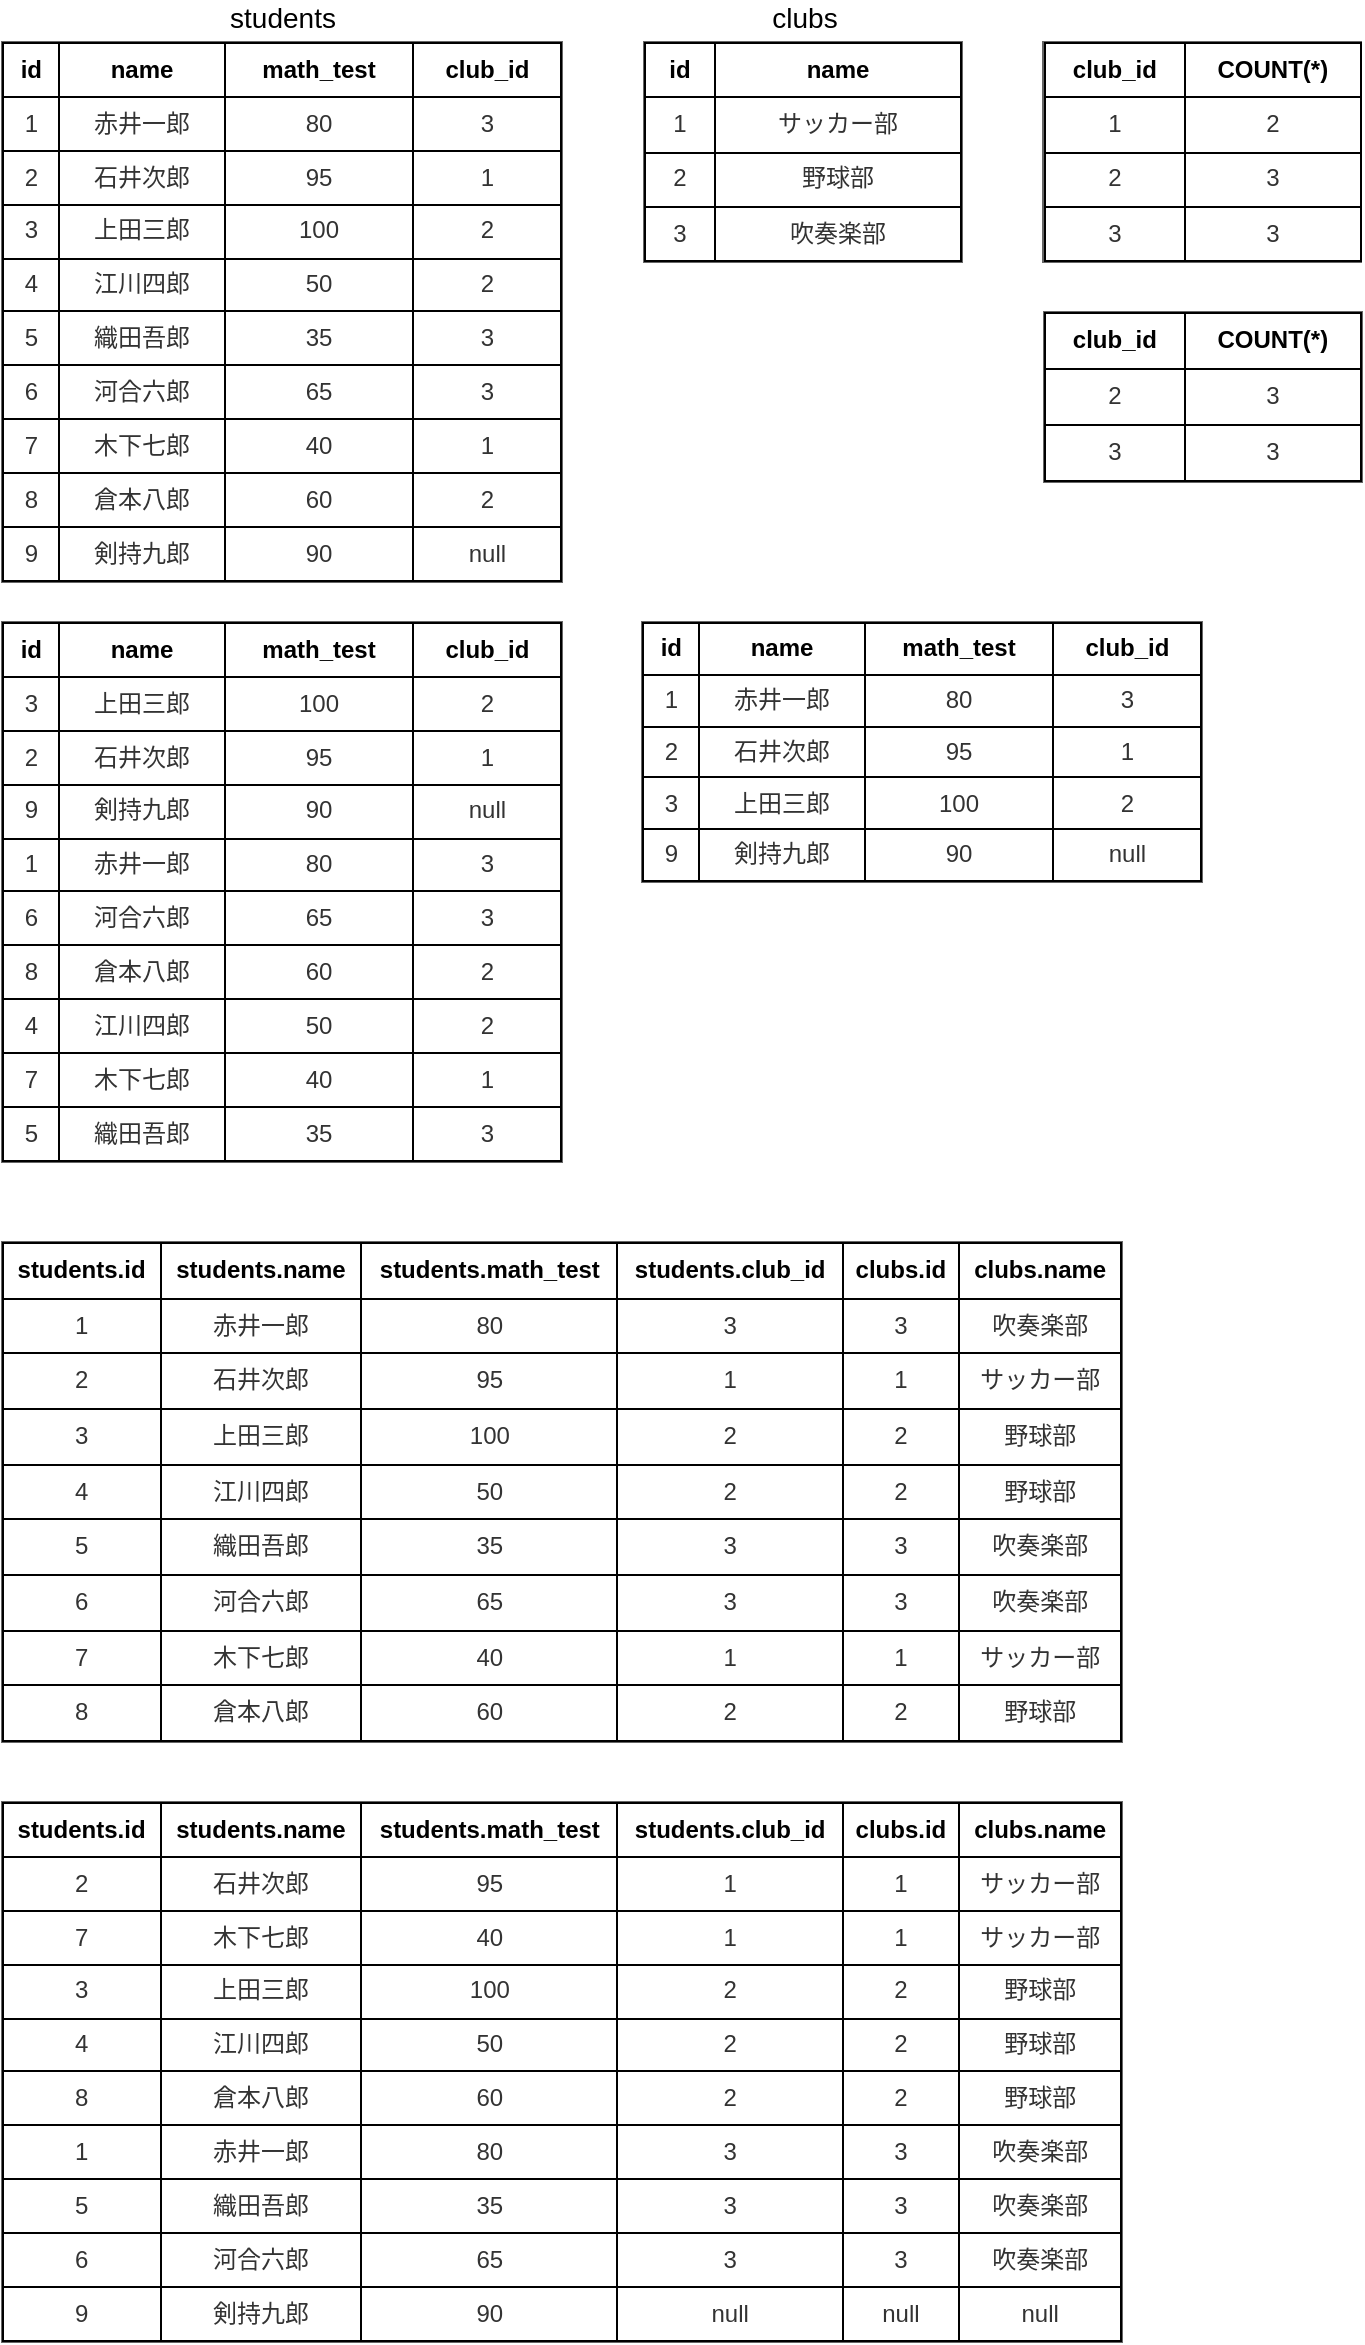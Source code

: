 <mxfile version="12.1.3" type="device" pages="1"><diagram id="L_sIhjPQQwjRoZagB5Ar" name="ページ1"><mxGraphModel dx="1341" dy="828" grid="1" gridSize="10" guides="1" tooltips="1" connect="1" arrows="1" fold="1" page="1" pageScale="1" pageWidth="827" pageHeight="1169" math="0" shadow="0"><root><mxCell id="0"/><mxCell id="1" parent="0"/><mxCell id="ivyfpvZ3T0aid75M3uxk-1" value="&lt;table border=&quot;1&quot; width=&quot;100%&quot; cellpadding=&quot;4&quot; style=&quot;width: 100% ; height: 100% ; border-collapse: collapse ; background-color: rgb(255 , 255 , 255) ; border: 1px solid rgb(0 , 0 , 0)&quot;&gt;&lt;tbody&gt;&lt;tr style=&quot;color: rgb(255 , 255 , 255)&quot;&gt;&lt;th&gt;&lt;font color=&quot;#000000&quot;&gt;id&lt;/font&gt;&lt;/th&gt;&lt;th&gt;&lt;font color=&quot;#000000&quot;&gt;name&lt;/font&gt;&lt;/th&gt;&lt;th&gt;&lt;font color=&quot;#000000&quot;&gt;math_test&lt;/font&gt;&lt;/th&gt;&lt;td&gt;&lt;font color=&quot;#000000&quot;&gt;&lt;b&gt;club_id&lt;/b&gt;&lt;/font&gt;&lt;/td&gt;&lt;/tr&gt;&lt;tr&gt;&lt;td&gt;1&lt;/td&gt;&lt;td&gt;赤井一郎&lt;/td&gt;&lt;td&gt;80&lt;/td&gt;&lt;td&gt;3&lt;/td&gt;&lt;/tr&gt;&lt;tr&gt;&lt;td&gt;2&lt;/td&gt;&lt;td&gt;石井次郎&lt;/td&gt;&lt;td&gt;95&lt;/td&gt;&lt;td&gt;1&lt;/td&gt;&lt;/tr&gt;&lt;tr&gt;&lt;td&gt;3&lt;/td&gt;&lt;td&gt;上田三郎&lt;/td&gt;&lt;td&gt;100&lt;/td&gt;&lt;td&gt;2&lt;/td&gt;&lt;/tr&gt;&lt;tr&gt;&lt;td&gt;4&lt;/td&gt;&lt;td&gt;江川四郎&lt;/td&gt;&lt;td&gt;50&lt;/td&gt;&lt;td&gt;2&lt;/td&gt;&lt;/tr&gt;&lt;tr&gt;&lt;td&gt;5&lt;/td&gt;&lt;td&gt;織田吾郎&lt;/td&gt;&lt;td&gt;35&lt;/td&gt;&lt;td&gt;3&lt;/td&gt;&lt;/tr&gt;&lt;tr&gt;&lt;td&gt;6&lt;/td&gt;&lt;td&gt;河合六郎&lt;/td&gt;&lt;td&gt;65&lt;/td&gt;&lt;td&gt;3&lt;/td&gt;&lt;/tr&gt;&lt;tr&gt;&lt;td&gt;7&lt;/td&gt;&lt;td&gt;木下七郎&lt;/td&gt;&lt;td&gt;40&lt;/td&gt;&lt;td&gt;1&lt;/td&gt;&lt;/tr&gt;&lt;tr&gt;&lt;td&gt;8&lt;/td&gt;&lt;td&gt;倉本八郎&lt;/td&gt;&lt;td&gt;60&lt;/td&gt;&lt;td&gt;2&lt;/td&gt;&lt;/tr&gt;&lt;tr&gt;&lt;td&gt;9&lt;/td&gt;&lt;td&gt;剣持九郎&lt;/td&gt;&lt;td&gt;90&lt;/td&gt;&lt;td&gt;null&lt;/td&gt;&lt;/tr&gt;&lt;/tbody&gt;&lt;/table&gt;" style="text;html=1;overflow=fill;rounded=0;verticalAlign=middle;align=center;fillColor=#FFFFFF;strokeColor=#666666;fontColor=#333333;" vertex="1" parent="1"><mxGeometry x="40" y="80" width="280" height="270" as="geometry"/></mxCell><mxCell id="ivyfpvZ3T0aid75M3uxk-5" value="students" style="text;html=1;resizable=0;points=[];autosize=1;align=center;verticalAlign=middle;spacingTop=-4;fontSize=14;" vertex="1" parent="1"><mxGeometry x="145" y="60" width="70" height="20" as="geometry"/></mxCell><mxCell id="ivyfpvZ3T0aid75M3uxk-6" value="clubs" style="text;html=1;resizable=0;points=[];autosize=1;align=center;verticalAlign=middle;spacingTop=-4;fontSize=14;" vertex="1" parent="1"><mxGeometry x="415.5" y="60" width="50" height="20" as="geometry"/></mxCell><mxCell id="ivyfpvZ3T0aid75M3uxk-7" value="&lt;table border=&quot;1&quot; width=&quot;100%&quot; cellpadding=&quot;4&quot; style=&quot;width: 100% ; height: 100% ; border-collapse: collapse ; background-color: rgb(255 , 255 , 255) ; border: 1px solid rgb(0 , 0 , 0)&quot;&gt;&lt;tbody&gt;&lt;tr style=&quot;color: rgb(255 , 255 , 255)&quot;&gt;&lt;th&gt;&lt;font color=&quot;#000000&quot;&gt;id&lt;/font&gt;&lt;/th&gt;&lt;th&gt;&lt;font color=&quot;#000000&quot;&gt;name&lt;/font&gt;&lt;/th&gt;&lt;/tr&gt;&lt;tr&gt;&lt;td&gt;1&lt;/td&gt;&lt;td&gt;サッカー部&lt;/td&gt;&lt;/tr&gt;&lt;tr&gt;&lt;td&gt;2&lt;/td&gt;&lt;td&gt;野球部&lt;/td&gt;&lt;/tr&gt;&lt;tr&gt;&lt;td&gt;3&lt;/td&gt;&lt;td&gt;吹奏楽部&lt;/td&gt;&lt;/tr&gt;&lt;/tbody&gt;&lt;/table&gt;" style="text;html=1;overflow=fill;rounded=0;verticalAlign=middle;align=center;fillColor=#FFFFFF;strokeColor=#666666;fontColor=#333333;" vertex="1" parent="1"><mxGeometry x="361" y="80" width="159" height="110" as="geometry"/></mxCell><mxCell id="ivyfpvZ3T0aid75M3uxk-8" value="&lt;table border=&quot;1&quot; width=&quot;100%&quot; cellpadding=&quot;4&quot; style=&quot;width: 100% ; height: 100% ; border-collapse: collapse ; background-color: rgb(255 , 255 , 255) ; border: 1px solid rgb(0 , 0 , 0)&quot;&gt;&lt;tbody&gt;&lt;tr style=&quot;color: rgb(255 , 255 , 255)&quot;&gt;&lt;th&gt;&lt;font color=&quot;#000000&quot;&gt;id&lt;/font&gt;&lt;/th&gt;&lt;th&gt;&lt;font color=&quot;#000000&quot;&gt;name&lt;/font&gt;&lt;/th&gt;&lt;th&gt;&lt;font color=&quot;#000000&quot;&gt;math_test&lt;/font&gt;&lt;/th&gt;&lt;td&gt;&lt;font color=&quot;#000000&quot;&gt;&lt;b&gt;club_id&lt;/b&gt;&lt;/font&gt;&lt;/td&gt;&lt;/tr&gt;&lt;tr&gt;&lt;td&gt;3&lt;/td&gt;&lt;td&gt;上田三郎&lt;/td&gt;&lt;td&gt;100&lt;/td&gt;&lt;td&gt;2&lt;/td&gt;&lt;/tr&gt;&lt;tr&gt;&lt;td&gt;2&lt;/td&gt;&lt;td&gt;石井次郎&lt;/td&gt;&lt;td&gt;95&lt;/td&gt;&lt;td&gt;1&lt;/td&gt;&lt;/tr&gt;&lt;tr&gt;&lt;td&gt;9&lt;br&gt;&lt;/td&gt;&lt;td&gt;剣持九郎&lt;/td&gt;&lt;td&gt;90&lt;/td&gt;&lt;td&gt;null&lt;/td&gt;&lt;/tr&gt;&lt;tr&gt;&lt;td&gt;1&lt;/td&gt;&lt;td&gt;赤井一郎&lt;/td&gt;&lt;td&gt;80&lt;/td&gt;&lt;td&gt;3&lt;/td&gt;&lt;/tr&gt;&lt;tr&gt;&lt;td&gt;6&lt;br&gt;&lt;/td&gt;&lt;td&gt;河合六郎&lt;/td&gt;&lt;td&gt;65&lt;/td&gt;&lt;td&gt;3&lt;/td&gt;&lt;/tr&gt;&lt;tr&gt;&lt;td&gt;8&lt;br&gt;&lt;/td&gt;&lt;td&gt;倉本八郎&lt;/td&gt;&lt;td&gt;60&lt;/td&gt;&lt;td&gt;2&lt;/td&gt;&lt;/tr&gt;&lt;tr&gt;&lt;td&gt;4&lt;br&gt;&lt;/td&gt;&lt;td&gt;江川四郎&lt;/td&gt;&lt;td&gt;50&lt;/td&gt;&lt;td&gt;2&lt;/td&gt;&lt;/tr&gt;&lt;tr&gt;&lt;td&gt;7&lt;br&gt;&lt;/td&gt;&lt;td&gt;木下七郎&lt;/td&gt;&lt;td&gt;40&lt;/td&gt;&lt;td&gt;1&lt;/td&gt;&lt;/tr&gt;&lt;tr&gt;&lt;td&gt;5&lt;br&gt;&lt;/td&gt;&lt;td&gt;織田吾郎&lt;/td&gt;&lt;td&gt;35&lt;/td&gt;&lt;td&gt;3&lt;/td&gt;&lt;/tr&gt;&lt;/tbody&gt;&lt;/table&gt;" style="text;html=1;overflow=fill;rounded=0;verticalAlign=middle;align=center;fillColor=#FFFFFF;strokeColor=#666666;fontColor=#333333;" vertex="1" parent="1"><mxGeometry x="40" y="370" width="280" height="270" as="geometry"/></mxCell><mxCell id="ivyfpvZ3T0aid75M3uxk-9" value="&lt;table border=&quot;1&quot; width=&quot;100%&quot; cellpadding=&quot;4&quot; style=&quot;width: 100% ; height: 100% ; border-collapse: collapse ; background-color: rgb(255 , 255 , 255) ; border: 1px solid rgb(0 , 0 , 0)&quot;&gt;&lt;tbody&gt;&lt;tr style=&quot;color: rgb(255 , 255 , 255)&quot;&gt;&lt;th&gt;&lt;font color=&quot;#000000&quot;&gt;id&lt;/font&gt;&lt;/th&gt;&lt;th&gt;&lt;font color=&quot;#000000&quot;&gt;name&lt;/font&gt;&lt;/th&gt;&lt;th&gt;&lt;font color=&quot;#000000&quot;&gt;math_test&lt;/font&gt;&lt;/th&gt;&lt;td&gt;&lt;font color=&quot;#000000&quot;&gt;&lt;b&gt;club_id&lt;/b&gt;&lt;/font&gt;&lt;/td&gt;&lt;/tr&gt;&lt;tr&gt;&lt;td&gt;1&lt;/td&gt;&lt;td&gt;赤井一郎&lt;/td&gt;&lt;td&gt;80&lt;/td&gt;&lt;td&gt;3&lt;/td&gt;&lt;/tr&gt;&lt;tr&gt;&lt;td&gt;2&lt;/td&gt;&lt;td&gt;石井次郎&lt;/td&gt;&lt;td&gt;95&lt;/td&gt;&lt;td&gt;1&lt;/td&gt;&lt;/tr&gt;&lt;tr&gt;&lt;td&gt;3&lt;/td&gt;&lt;td&gt;上田三郎&lt;/td&gt;&lt;td&gt;100&lt;/td&gt;&lt;td&gt;2&lt;/td&gt;&lt;/tr&gt;&lt;tr&gt;&lt;td&gt;9&lt;/td&gt;&lt;td&gt;剣持九郎&lt;/td&gt;&lt;td&gt;90&lt;/td&gt;&lt;td&gt;null&lt;/td&gt;&lt;/tr&gt;&lt;/tbody&gt;&lt;/table&gt;" style="text;html=1;overflow=fill;rounded=0;verticalAlign=middle;align=center;fillColor=#FFFFFF;strokeColor=#666666;fontColor=#333333;" vertex="1" parent="1"><mxGeometry x="360" y="370" width="280" height="130" as="geometry"/></mxCell><mxCell id="ivyfpvZ3T0aid75M3uxk-10" value="&lt;table border=&quot;1&quot; width=&quot;100%&quot; cellpadding=&quot;4&quot; style=&quot;width: 100% ; height: 100% ; border-collapse: collapse ; background-color: rgb(255 , 255 , 255) ; border: 1px solid rgb(0 , 0 , 0)&quot;&gt;&lt;tbody&gt;&lt;tr style=&quot;color: rgb(255 , 255 , 255)&quot;&gt;&lt;th&gt;&lt;font color=&quot;#000000&quot;&gt;club_id&lt;/font&gt;&lt;/th&gt;&lt;th&gt;&lt;font color=&quot;#000000&quot;&gt;COUNT(*)&lt;/font&gt;&lt;/th&gt;&lt;/tr&gt;&lt;tr&gt;&lt;td&gt;1&lt;/td&gt;&lt;td&gt;2&lt;/td&gt;&lt;/tr&gt;&lt;tr&gt;&lt;td&gt;2&lt;/td&gt;&lt;td&gt;3&lt;/td&gt;&lt;/tr&gt;&lt;tr&gt;&lt;td&gt;3&lt;/td&gt;&lt;td&gt;3&lt;/td&gt;&lt;/tr&gt;&lt;/tbody&gt;&lt;/table&gt;" style="text;html=1;overflow=fill;rounded=0;verticalAlign=middle;align=center;fillColor=#FFFFFF;strokeColor=#666666;fontColor=#333333;" vertex="1" parent="1"><mxGeometry x="560.5" y="80" width="159" height="110" as="geometry"/></mxCell><mxCell id="ivyfpvZ3T0aid75M3uxk-11" value="&lt;table border=&quot;1&quot; width=&quot;100%&quot; cellpadding=&quot;4&quot; style=&quot;width: 100% ; height: 100% ; border-collapse: collapse ; background-color: rgb(255 , 255 , 255) ; border: 1px solid rgb(0 , 0 , 0)&quot;&gt;&lt;tbody&gt;&lt;tr style=&quot;color: rgb(255 , 255 , 255)&quot;&gt;&lt;th&gt;&lt;font color=&quot;#000000&quot;&gt;students.id&lt;/font&gt;&lt;/th&gt;&lt;th&gt;&lt;font color=&quot;#000000&quot;&gt;students.name&lt;/font&gt;&lt;/th&gt;&lt;th&gt;&lt;font color=&quot;#000000&quot;&gt;students.math_test&lt;/font&gt;&lt;/th&gt;&lt;td&gt;&lt;font color=&quot;#000000&quot;&gt;&lt;b&gt;students.club_id&lt;/b&gt;&lt;/font&gt;&lt;/td&gt;&lt;td&gt;&lt;font color=&quot;#000000&quot;&gt;&lt;b&gt;clubs.id&lt;/b&gt;&lt;/font&gt;&lt;/td&gt;&lt;td&gt;&lt;font color=&quot;#000000&quot;&gt;&lt;b&gt;clubs.name&lt;/b&gt;&lt;/font&gt;&lt;/td&gt;&lt;/tr&gt;&lt;tr&gt;&lt;td&gt;1&lt;/td&gt;&lt;td&gt;赤井一郎&lt;/td&gt;&lt;td&gt;80&lt;/td&gt;&lt;td&gt;3&lt;/td&gt;&lt;td&gt;3&lt;/td&gt;&lt;td&gt;吹奏楽部&lt;/td&gt;&lt;/tr&gt;&lt;tr&gt;&lt;td&gt;2&lt;/td&gt;&lt;td&gt;石井次郎&lt;/td&gt;&lt;td&gt;95&lt;/td&gt;&lt;td&gt;1&lt;/td&gt;&lt;td&gt;1&lt;/td&gt;&lt;td&gt;サッカー部&lt;/td&gt;&lt;/tr&gt;&lt;tr&gt;&lt;td&gt;3&lt;/td&gt;&lt;td&gt;上田三郎&lt;/td&gt;&lt;td&gt;100&lt;/td&gt;&lt;td&gt;2&lt;/td&gt;&lt;td&gt;2&lt;/td&gt;&lt;td&gt;野球部&lt;/td&gt;&lt;/tr&gt;&lt;tr&gt;&lt;td&gt;4&lt;/td&gt;&lt;td&gt;江川四郎&lt;/td&gt;&lt;td&gt;50&lt;/td&gt;&lt;td&gt;2&lt;/td&gt;&lt;td&gt;2&lt;/td&gt;&lt;td&gt;野球部&lt;/td&gt;&lt;/tr&gt;&lt;tr&gt;&lt;td&gt;5&lt;/td&gt;&lt;td&gt;織田吾郎&lt;/td&gt;&lt;td&gt;35&lt;/td&gt;&lt;td&gt;3&lt;/td&gt;&lt;td&gt;3&lt;/td&gt;&lt;td&gt;吹奏楽部&lt;/td&gt;&lt;/tr&gt;&lt;tr&gt;&lt;td&gt;6&lt;/td&gt;&lt;td&gt;河合六郎&lt;/td&gt;&lt;td&gt;65&lt;/td&gt;&lt;td&gt;3&lt;/td&gt;&lt;td&gt;3&lt;/td&gt;&lt;td&gt;吹奏楽部&lt;/td&gt;&lt;/tr&gt;&lt;tr&gt;&lt;td&gt;7&lt;/td&gt;&lt;td&gt;木下七郎&lt;/td&gt;&lt;td&gt;40&lt;/td&gt;&lt;td&gt;1&lt;/td&gt;&lt;td&gt;1&lt;/td&gt;&lt;td&gt;サッカー部&lt;/td&gt;&lt;/tr&gt;&lt;tr&gt;&lt;td&gt;8&lt;/td&gt;&lt;td&gt;倉本八郎&lt;/td&gt;&lt;td&gt;60&lt;/td&gt;&lt;td&gt;2&lt;/td&gt;&lt;td&gt;2&lt;/td&gt;&lt;td&gt;野球部&lt;/td&gt;&lt;/tr&gt;&lt;/tbody&gt;&lt;/table&gt;" style="text;html=1;overflow=fill;rounded=0;verticalAlign=middle;align=center;fillColor=#FFFFFF;strokeColor=#666666;fontColor=#333333;" vertex="1" parent="1"><mxGeometry x="40" y="680" width="560" height="250" as="geometry"/></mxCell><mxCell id="ivyfpvZ3T0aid75M3uxk-13" value="&lt;table border=&quot;1&quot; width=&quot;100%&quot; cellpadding=&quot;4&quot; style=&quot;width: 100% ; height: 100% ; border-collapse: collapse ; background-color: rgb(255 , 255 , 255) ; border: 1px solid rgb(0 , 0 , 0)&quot;&gt;&lt;tbody&gt;&lt;tr style=&quot;color: rgb(255 , 255 , 255)&quot;&gt;&lt;th&gt;&lt;font color=&quot;#000000&quot;&gt;club_id&lt;/font&gt;&lt;/th&gt;&lt;th&gt;&lt;font color=&quot;#000000&quot;&gt;COUNT(*)&lt;/font&gt;&lt;/th&gt;&lt;/tr&gt;&lt;tr&gt;&lt;td&gt;2&lt;/td&gt;&lt;td&gt;3&lt;/td&gt;&lt;/tr&gt;&lt;tr&gt;&lt;td&gt;3&lt;/td&gt;&lt;td&gt;3&lt;/td&gt;&lt;/tr&gt;&lt;/tbody&gt;&lt;/table&gt;" style="text;html=1;overflow=fill;rounded=0;verticalAlign=middle;align=center;fillColor=#FFFFFF;strokeColor=#666666;fontColor=#333333;" vertex="1" parent="1"><mxGeometry x="561" y="215" width="159" height="85" as="geometry"/></mxCell><mxCell id="ivyfpvZ3T0aid75M3uxk-14" value="&lt;table border=&quot;1&quot; width=&quot;100%&quot; cellpadding=&quot;4&quot; style=&quot;width: 100% ; height: 100% ; border-collapse: collapse ; background-color: rgb(255 , 255 , 255) ; border: 1px solid rgb(0 , 0 , 0)&quot;&gt;&lt;tbody&gt;&lt;tr style=&quot;color: rgb(255 , 255 , 255)&quot;&gt;&lt;th&gt;&lt;font color=&quot;#000000&quot;&gt;students.id&lt;/font&gt;&lt;/th&gt;&lt;th&gt;&lt;font color=&quot;#000000&quot;&gt;students.name&lt;/font&gt;&lt;/th&gt;&lt;th&gt;&lt;font color=&quot;#000000&quot;&gt;students.math_test&lt;/font&gt;&lt;/th&gt;&lt;td&gt;&lt;font color=&quot;#000000&quot;&gt;&lt;b&gt;students.club_id&lt;/b&gt;&lt;/font&gt;&lt;/td&gt;&lt;td&gt;&lt;b&gt;&lt;font color=&quot;#000000&quot;&gt;clubs.id&lt;/font&gt;&lt;/b&gt;&lt;/td&gt;&lt;td&gt;&lt;b&gt;&lt;font color=&quot;#000000&quot;&gt;clubs.name&lt;/font&gt;&lt;/b&gt;&lt;/td&gt;&lt;/tr&gt;&lt;tr&gt;&lt;td&gt;2&lt;/td&gt;&lt;td&gt;石井次郎&lt;/td&gt;&lt;td&gt;95&lt;/td&gt;&lt;td&gt;1&lt;/td&gt;&lt;td&gt;1&lt;/td&gt;&lt;td&gt;サッカー部&lt;/td&gt;&lt;/tr&gt;&lt;tr&gt;&lt;td&gt;7&lt;br&gt;&lt;/td&gt;&lt;td&gt;木下七郎&lt;/td&gt;&lt;td&gt;40&lt;/td&gt;&lt;td&gt;1&lt;/td&gt;&lt;td&gt;1&lt;/td&gt;&lt;td&gt;サッカー部&lt;/td&gt;&lt;/tr&gt;&lt;tr&gt;&lt;td&gt;3&lt;/td&gt;&lt;td&gt;上田三郎&lt;/td&gt;&lt;td&gt;100&lt;/td&gt;&lt;td&gt;2&lt;/td&gt;&lt;td&gt;2&lt;/td&gt;&lt;td&gt;野球部&lt;/td&gt;&lt;/tr&gt;&lt;tr&gt;&lt;td&gt;4&lt;/td&gt;&lt;td&gt;江川四郎&lt;/td&gt;&lt;td&gt;50&lt;/td&gt;&lt;td&gt;2&lt;/td&gt;&lt;td&gt;2&lt;/td&gt;&lt;td&gt;野球部&lt;br&gt;&lt;/td&gt;&lt;/tr&gt;&lt;tr&gt;&lt;td&gt;8&lt;/td&gt;&lt;td&gt;倉本八郎&lt;br&gt;&lt;/td&gt;&lt;td&gt;60&lt;br&gt;&lt;/td&gt;&lt;td&gt;2&lt;br&gt;&lt;/td&gt;&lt;td&gt;2&lt;/td&gt;&lt;td&gt;野球部&lt;br&gt;&lt;/td&gt;&lt;/tr&gt;&lt;tr&gt;&lt;td&gt;1&lt;/td&gt;&lt;td&gt;赤井一郎&lt;/td&gt;&lt;td&gt;80&lt;/td&gt;&lt;td&gt;3&lt;/td&gt;&lt;td&gt;3&lt;/td&gt;&lt;td&gt;吹奏楽部&lt;/td&gt;&lt;/tr&gt;&lt;tr&gt;&lt;td&gt;5&lt;/td&gt;&lt;td&gt;織田吾郎&lt;/td&gt;&lt;td&gt;35&lt;/td&gt;&lt;td&gt;3&lt;/td&gt;&lt;td&gt;3&lt;/td&gt;&lt;td&gt;吹奏楽部&lt;br&gt;&lt;/td&gt;&lt;/tr&gt;&lt;tr&gt;&lt;td&gt;6&lt;/td&gt;&lt;td&gt;河合六郎&lt;/td&gt;&lt;td&gt;65&lt;/td&gt;&lt;td&gt;3&lt;/td&gt;&lt;td&gt;3&lt;/td&gt;&lt;td&gt;吹奏楽部&lt;br&gt;&lt;/td&gt;&lt;/tr&gt;&lt;tr&gt;&lt;td&gt;9&lt;/td&gt;&lt;td&gt;剣持九郎&lt;/td&gt;&lt;td&gt;90&lt;/td&gt;&lt;td&gt;null&lt;/td&gt;&lt;td&gt;null&lt;/td&gt;&lt;td&gt;null&lt;/td&gt;&lt;/tr&gt;&lt;/tbody&gt;&lt;/table&gt;" style="text;html=1;overflow=fill;rounded=0;verticalAlign=middle;align=center;fillColor=#FFFFFF;strokeColor=#666666;fontColor=#333333;" vertex="1" parent="1"><mxGeometry x="40" y="960" width="560" height="270" as="geometry"/></mxCell></root></mxGraphModel></diagram></mxfile>